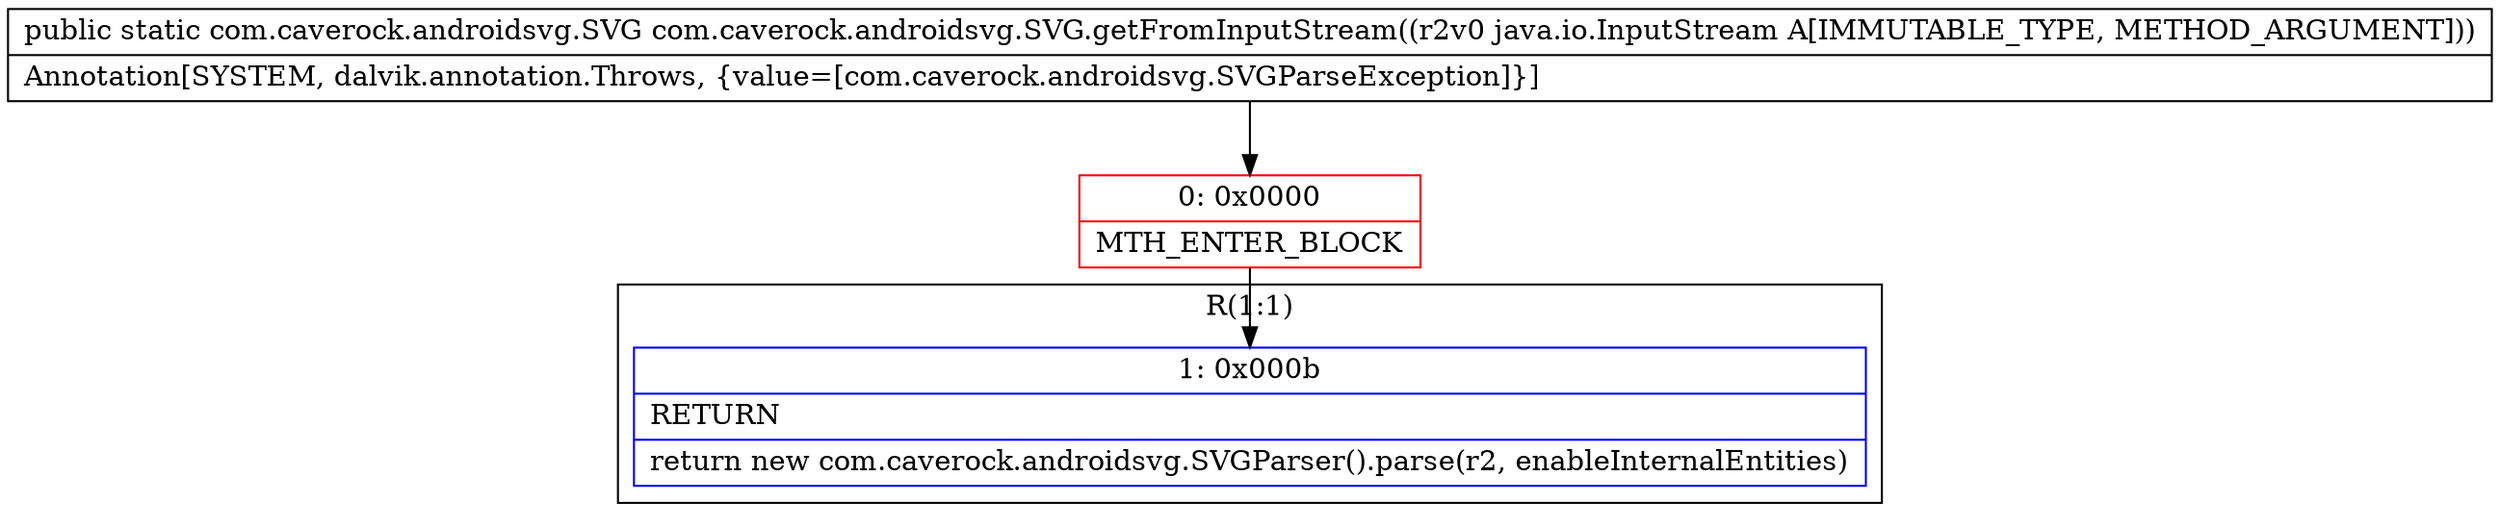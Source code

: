 digraph "CFG forcom.caverock.androidsvg.SVG.getFromInputStream(Ljava\/io\/InputStream;)Lcom\/caverock\/androidsvg\/SVG;" {
subgraph cluster_Region_1043817375 {
label = "R(1:1)";
node [shape=record,color=blue];
Node_1 [shape=record,label="{1\:\ 0x000b|RETURN\l|return new com.caverock.androidsvg.SVGParser().parse(r2, enableInternalEntities)\l}"];
}
Node_0 [shape=record,color=red,label="{0\:\ 0x0000|MTH_ENTER_BLOCK\l}"];
MethodNode[shape=record,label="{public static com.caverock.androidsvg.SVG com.caverock.androidsvg.SVG.getFromInputStream((r2v0 java.io.InputStream A[IMMUTABLE_TYPE, METHOD_ARGUMENT]))  | Annotation[SYSTEM, dalvik.annotation.Throws, \{value=[com.caverock.androidsvg.SVGParseException]\}]\l}"];
MethodNode -> Node_0;
Node_0 -> Node_1;
}

